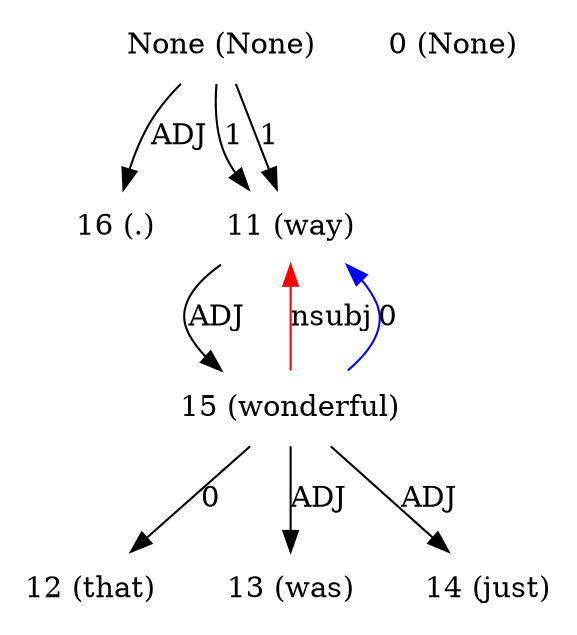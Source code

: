 digraph G{
edge [dir=forward]
node [shape=plaintext]

None [label="None (None)"]
None -> 16 [label="ADJ"]
None [label="None (None)"]
None -> 11 [label="1"]
None [label="None (None)"]
None -> 11 [label="1"]
0 [label="0 (None)"]
11 [label="11 (way)"]
11 -> 15 [label="ADJ"]
15 -> 11 [label="nsubj", color="red"]
12 [label="12 (that)"]
13 [label="13 (was)"]
14 [label="14 (just)"]
15 [label="15 (wonderful)"]
15 -> 12 [label="0"]
15 -> 11 [label="0", color="blue"]
15 -> 13 [label="ADJ"]
15 -> 14 [label="ADJ"]
16 [label="16 (.)"]
}
